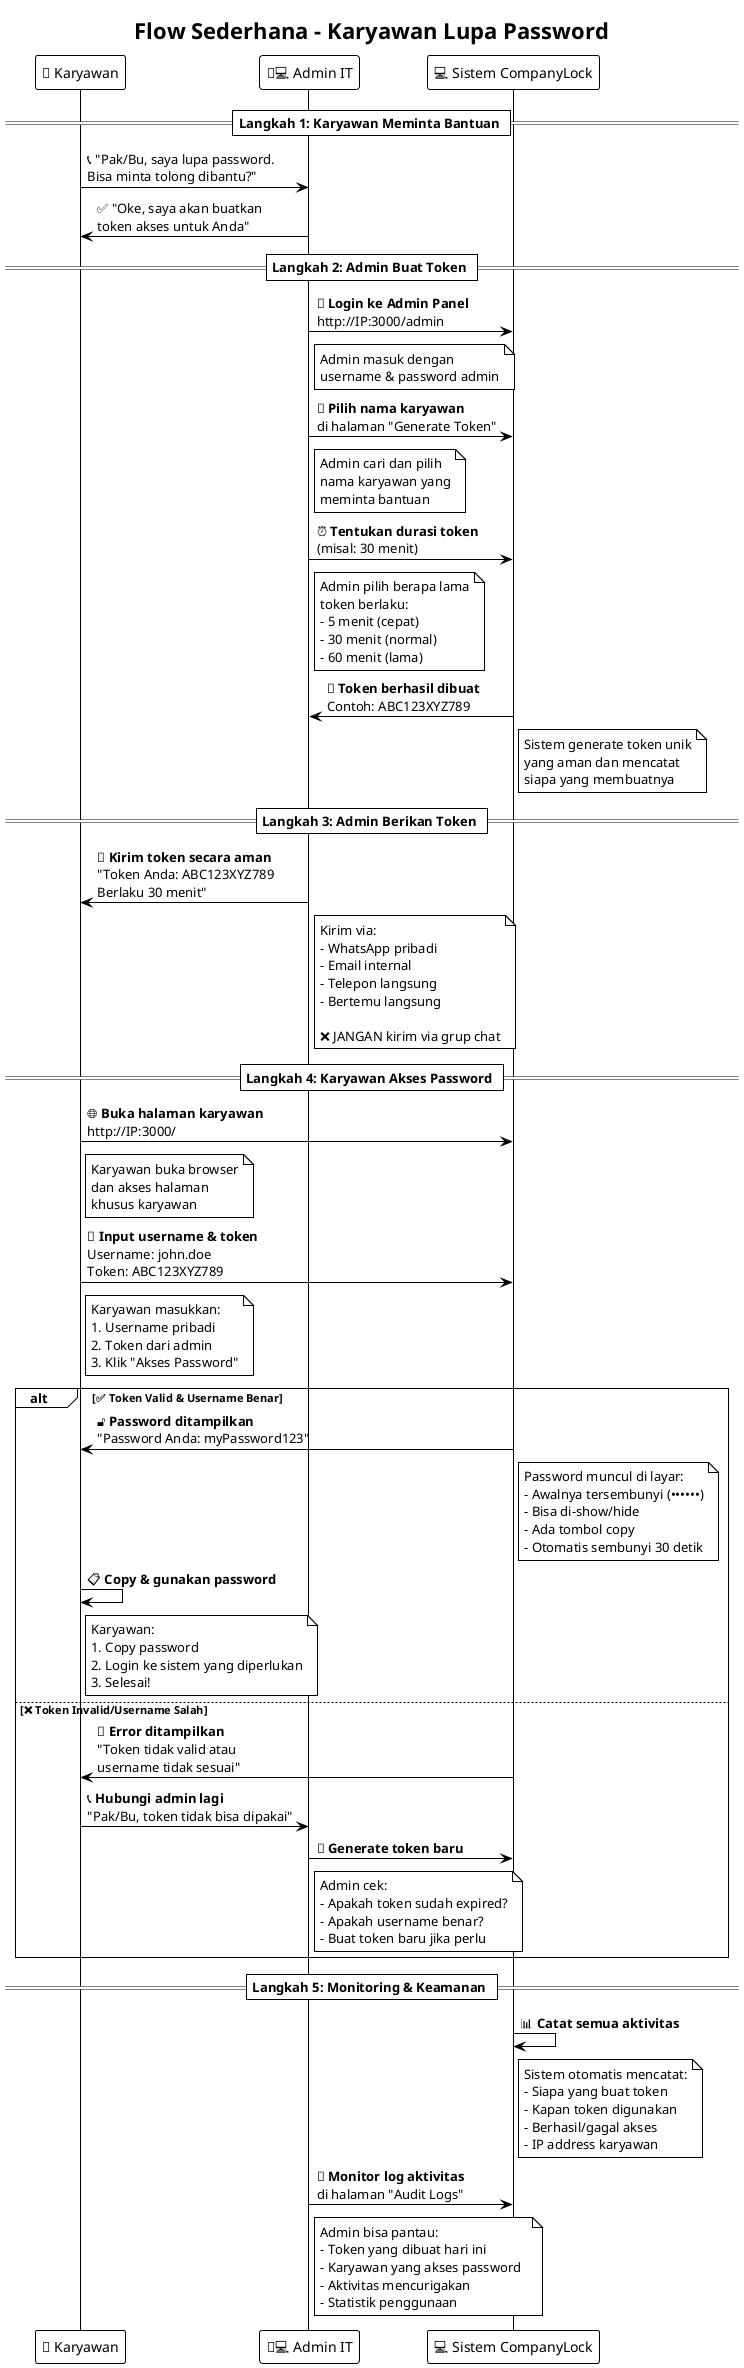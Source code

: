 @startuml SimpleFlow_KaryawanLupaPassword
!theme plain

title Flow Sederhana - Karyawan Lupa Password

participant "👤 Karyawan" as Employee
participant "👨‍💻 Admin IT" as Admin  
participant "💻 Sistem CompanyLock" as System

== Langkah 1: Karyawan Meminta Bantuan ==

Employee -> Admin : 📞 "Pak/Bu, saya lupa password.\nBisa minta tolong dibantu?"

Admin -> Employee : ✅ "Oke, saya akan buatkan\ntoken akses untuk Anda"

== Langkah 2: Admin Buat Token ==

Admin -> System : 🔑 **Login ke Admin Panel**\nhttp://IP:3000/admin
note right of Admin
  Admin masuk dengan
  username & password admin
end note

Admin -> System : 👥 **Pilih nama karyawan**\ndi halaman "Generate Token"
note right of Admin
  Admin cari dan pilih
  nama karyawan yang
  meminta bantuan
end note

Admin -> System : ⏰ **Tentukan durasi token**\n(misal: 30 menit)
note right of Admin
  Admin pilih berapa lama
  token berlaku:
  - 5 menit (cepat)
  - 30 menit (normal)
  - 60 menit (lama)
end note

System -> Admin : 🎫 **Token berhasil dibuat**\nContoh: ABC123XYZ789
note right of System
  Sistem generate token unik
  yang aman dan mencatat
  siapa yang membuatnya
end note

== Langkah 3: Admin Berikan Token ==

Admin -> Employee : 💬 **Kirim token secara aman**\n"Token Anda: ABC123XYZ789\nBerlaku 30 menit"
note right of Admin
  Kirim via:
  - WhatsApp pribadi
  - Email internal
  - Telepon langsung
  - Bertemu langsung
  
  ❌ JANGAN kirim via grup chat
end note

== Langkah 4: Karyawan Akses Password ==

Employee -> System : 🌐 **Buka halaman karyawan**\nhttp://IP:3000/
note right of Employee
  Karyawan buka browser
  dan akses halaman
  khusus karyawan
end note

Employee -> System : 📝 **Input username & token**\nUsername: john.doe\nToken: ABC123XYZ789
note right of Employee
  Karyawan masukkan:
  1. Username pribadi
  2. Token dari admin
  3. Klik "Akses Password"
end note

alt ✅ **Token Valid & Username Benar**
    System -> Employee : 🔓 **Password ditampilkan**\n"Password Anda: myPassword123"
    note right of System
      Password muncul di layar:
      - Awalnya tersembunyi (••••••)
      - Bisa di-show/hide
      - Ada tombol copy
      - Otomatis sembunyi 30 detik
    end note
    
    Employee -> Employee : 📋 **Copy & gunakan password**
    note right of Employee
      Karyawan:
      1. Copy password
      2. Login ke sistem yang diperlukan
      3. Selesai!
    end note
    
else ❌ **Token Invalid/Username Salah**
    System -> Employee : 🚫 **Error ditampilkan**\n"Token tidak valid atau\nusername tidak sesuai"
    
    Employee -> Admin : 📞 **Hubungi admin lagi**\n"Pak/Bu, token tidak bisa dipakai"
    
    Admin -> System : 🔄 **Generate token baru**
    note right of Admin
      Admin cek:
      - Apakah token sudah expired?
      - Apakah username benar?
      - Buat token baru jika perlu
    end note
end

== Langkah 5: Monitoring & Keamanan ==

System -> System : 📊 **Catat semua aktivitas**
note right of System
  Sistem otomatis mencatat:
  - Siapa yang buat token
  - Kapan token digunakan
  - Berhasil/gagal akses
  - IP address karyawan
end note

Admin -> System : 👀 **Monitor log aktivitas**\ndi halaman "Audit Logs"
note right of Admin
  Admin bisa pantau:
  - Token yang dibuat hari ini
  - Karyawan yang akses password  
  - Aktivitas mencurigakan
  - Statistik penggunaan
end note

@enduml